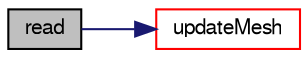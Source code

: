 digraph "read"
{
  bgcolor="transparent";
  edge [fontname="FreeSans",fontsize="10",labelfontname="FreeSans",labelfontsize="10"];
  node [fontname="FreeSans",fontsize="10",shape=record];
  rankdir="LR";
  Node60 [label="read",height=0.2,width=0.4,color="black", fillcolor="grey75", style="filled", fontcolor="black"];
  Node60 -> Node61 [color="midnightblue",fontsize="10",style="solid",fontname="FreeSans"];
  Node61 [label="updateMesh",height=0.2,width=0.4,color="red",URL="$a26134.html#a9c8cde0b192708d622d874f8cc2df66d",tooltip="Update for changes of mesh. "];
}
